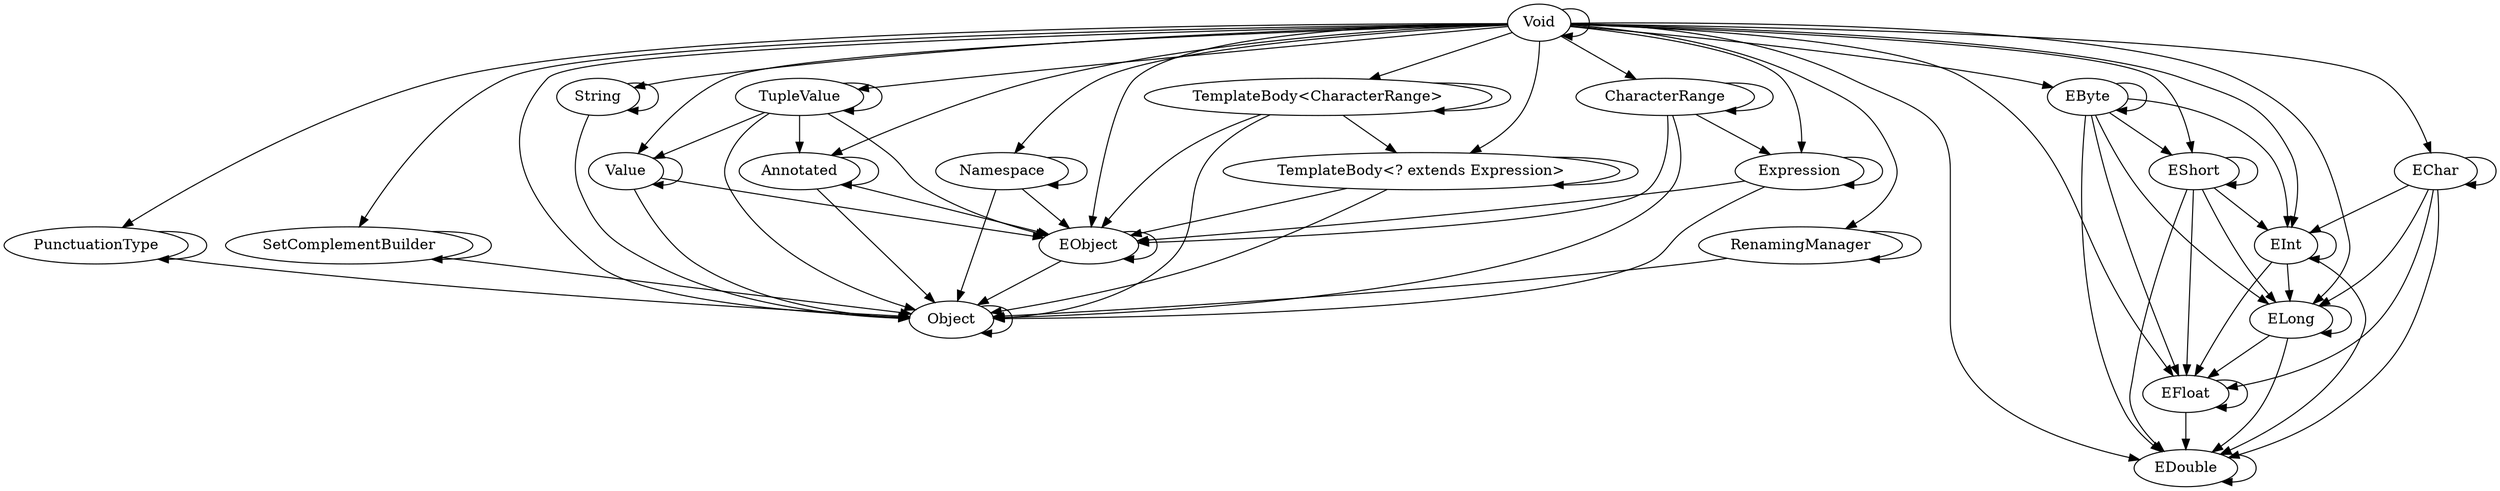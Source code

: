 digraph some {
v0 [label="EObject"];
v1 [label="RenamingManager"];
v2 [label="Value"];
v3 [label="PunctuationType"];
v4 [label="TemplateBody<CharacterRange>"];
v5 [label="SetComplementBuilder"];
v6 [label="Void"];
v7 [label="EInt"];
v8 [label="EShort"];
v9 [label="EFloat"];
v10 [label="String"];
v11 [label="EByte"];
v12 [label="TupleValue"];
v13 [label="Namespace"];
v14 [label="Expression"];
v15 [label="TemplateBody<? extends Expression>"];
v16 [label="EChar"];
v17 [label="ELong"];
v18 [label="EDouble"];
v19 [label="Annotated"];
v20 [label="Object"];
v21 [label="CharacterRange"];
v0 -> v20;
v0 -> v0;
v1 -> v20;
v1 -> v1;
v2 -> v0;
v2 -> v20;
v2 -> v2;
v3 -> v20;
v3 -> v3;
v4 -> v0;
v4 -> v15;
v4 -> v20;
v4 -> v4;
v5 -> v20;
v5 -> v5;
v6 -> v0;
v6 -> v1;
v6 -> v2;
v6 -> v3;
v6 -> v4;
v6 -> v5;
v6 -> v7;
v6 -> v8;
v6 -> v9;
v6 -> v10;
v6 -> v11;
v6 -> v12;
v6 -> v13;
v6 -> v14;
v6 -> v15;
v6 -> v16;
v6 -> v17;
v6 -> v18;
v6 -> v19;
v6 -> v20;
v6 -> v21;
v6 -> v6;
v7 -> v9;
v7 -> v17;
v7 -> v18;
v7 -> v7;
v8 -> v7;
v8 -> v9;
v8 -> v17;
v8 -> v18;
v8 -> v8;
v9 -> v18;
v9 -> v9;
v10 -> v20;
v10 -> v10;
v11 -> v7;
v11 -> v8;
v11 -> v9;
v11 -> v17;
v11 -> v18;
v11 -> v11;
v12 -> v0;
v12 -> v2;
v12 -> v19;
v12 -> v20;
v12 -> v12;
v13 -> v0;
v13 -> v20;
v13 -> v13;
v14 -> v0;
v14 -> v20;
v14 -> v14;
v15 -> v0;
v15 -> v20;
v15 -> v15;
v16 -> v7;
v16 -> v9;
v16 -> v17;
v16 -> v18;
v16 -> v16;
v17 -> v9;
v17 -> v18;
v17 -> v17;
v18 -> v18;
v19 -> v0;
v19 -> v20;
v19 -> v19;
v20 -> v20;
v21 -> v0;
v21 -> v14;
v21 -> v20;
v21 -> v21;
}
